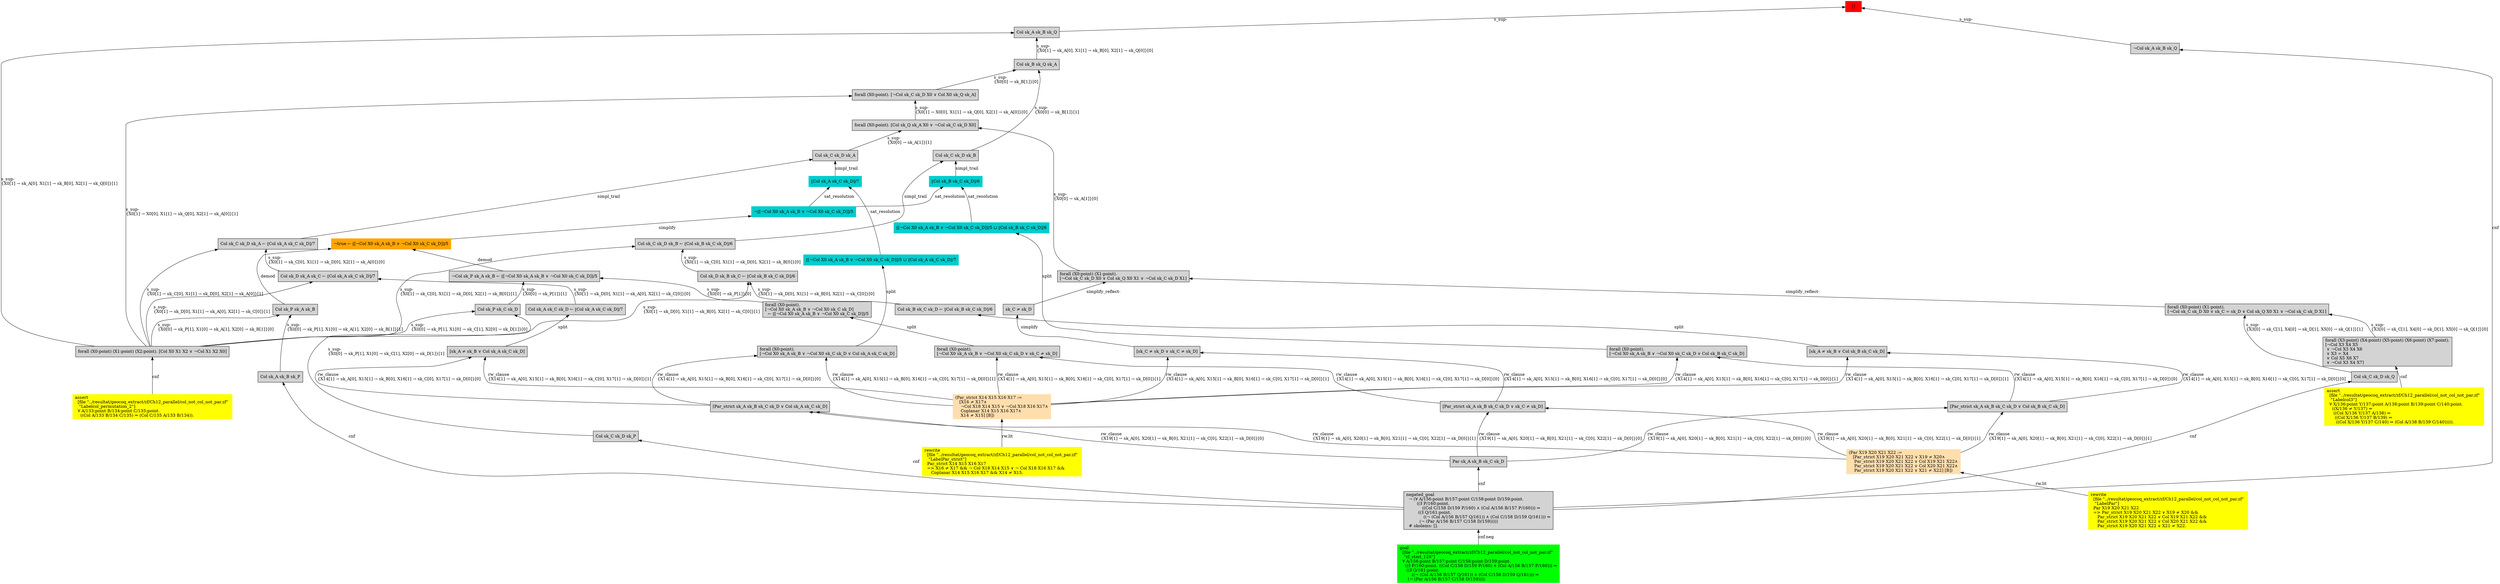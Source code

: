 digraph "unsat_graph" {
  vertex_0 [color=red, label="[]", shape=box, style=filled];
  vertex_0 -> vertex_1 [label="s_sup-\l", dir="back"];
  vertex_1 [shape=box, label="¬Col sk_A sk_B sk_Q\l", style=filled];
  vertex_1 -> vertex_2 [label="cnf", dir="back"];
  vertex_2 [shape=box, label="negated_goal\l  ¬ (∀ A/156:point B/157:point C/158:point D/159:point.\l        ((∃ P/160:point.\l            ((Col C/158 D/159 P/160) ∧ (Col A/156 B/157 P/160))) ⇒\l         ((∃ Q/161:point.\l             ((¬ (Col A/156 B/157 Q/161)) ∧ (Col C/158 D/159 Q/161))) ⇒\l          (¬ (Par A/156 B/157 C/158 D/159)))))\l  # skolems: [].\l", style=filled];
  vertex_2 -> vertex_3 [label="cnf.neg", dir="back"];
  vertex_3 [color=green, shape=box, label="goal\l  [file \"../resultat/geocoq_extract/zf/Ch12_parallel/col_not_col_not_par.zf\" \l   \"zf_stmt_128\"]\l  ∀ A/156:point B/157:point C/158:point D/159:point.\l    ((∃ P/160:point. ((Col C/158 D/159 P/160) ∧ (Col A/156 B/157 P/160))) ⇒\l     ((∃ Q/161:point.\l         ((¬ (Col A/156 B/157 Q/161)) ∧ (Col C/158 D/159 Q/161))) ⇒\l      (¬ (Par A/156 B/157 C/158 D/159)))).\l", style=filled];
  vertex_0 -> vertex_4 [label="s_sup-\l", dir="back"];
  vertex_4 [shape=box, label="Col sk_A sk_B sk_Q\l", style=filled];
  vertex_4 -> vertex_5 [label="s_sup-\l\{X0[1] → sk_A[0], X1[1] → sk_B[0], X2[1] → sk_Q[0]\}[1]\l", dir="back"];
  vertex_5 [shape=box, label="forall (X0:point) (X1:point) (X2:point). [Col X0 X1 X2 ∨ ¬Col X1 X2 X0]\l", style=filled];
  vertex_5 -> vertex_6 [label="cnf", dir="back"];
  vertex_6 [color=yellow, shape=box, label="assert\l  [file \"../resultat/geocoq_extract/zf/Ch12_parallel/col_not_col_not_par.zf\" \l   \"Labelcol_permutation_2\"]\l  ∀ A/133:point B/134:point C/135:point.\l    ((Col A/133 B/134 C/135) ⇒ (Col C/135 A/133 B/134)).\l", style=filled];
  vertex_4 -> vertex_7 [label="s_sup-\l\{X0[1] → sk_A[0], X1[1] → sk_B[0], X2[1] → sk_Q[0]\}[0]\l", dir="back"];
  vertex_7 [shape=box, label="Col sk_B sk_Q sk_A\l", style=filled];
  vertex_7 -> vertex_8 [label="s_sup-\l\{X0[0] → sk_B[1]\}[0]\l", dir="back"];
  vertex_8 [shape=box, label="forall (X0:point). [¬Col sk_C sk_D X0 ∨ Col X0 sk_Q sk_A]\l", style=filled];
  vertex_8 -> vertex_5 [label="s_sup-\l\{X0[1] → X0[0], X1[1] → sk_Q[0], X2[1] → sk_A[0]\}[1]\l", dir="back"];
  vertex_8 -> vertex_9 [label="s_sup-\l\{X0[1] → X0[0], X1[1] → sk_Q[0], X2[1] → sk_A[0]\}[0]\l", dir="back"];
  vertex_9 [shape=box, label="forall (X0:point). [Col sk_Q sk_A X0 ∨ ¬Col sk_C sk_D X0]\l", style=filled];
  vertex_9 -> vertex_10 [label="s_sup-\l\{X0[0] → sk_A[1]\}[0]\l", dir="back"];
  vertex_10 [shape=box, label="forall (X0:point) (X1:point).\l[¬Col sk_C sk_D X0 ∨ Col sk_Q X0 X1 ∨ ¬Col sk_C sk_D X1]\l", style=filled];
  vertex_10 -> vertex_11 [label="simplify_reflect-", dir="back"];
  vertex_11 [shape=box, label="sk_C ≠ sk_D\l", style=filled];
  vertex_11 -> vertex_12 [label="simplify", dir="back"];
  vertex_12 [shape=box, label="[sk_C ≠ sk_D ∨ sk_C ≠ sk_D]\l", style=filled];
  vertex_12 -> vertex_13 [label="rw_clause\l\{X14[1] → sk_A[0], X15[1] → sk_B[0], X16[1] → sk_C[0], X17[1] → sk_D[0]\}[1]\l", dir="back"];
  vertex_13 [color=navajowhite, shape=box, label="(Par_strict X14 X15 X16 X17 :=\l   [X16 ≠ X17∧\l    ¬Col X18 X14 X15 ∨ ¬Col X18 X16 X17∧\l    Coplanar X14 X15 X16 X17∧\l    X14 ≠ X15] [B])\l", style=filled];
  vertex_13 -> vertex_14 [label="rw.lit", dir="back"];
  vertex_14 [color=yellow, shape=box, label="rewrite\l  [file \"../resultat/geocoq_extract/zf/Ch12_parallel/col_not_col_not_par.zf\" \l   \"LabelPar_strict\"]\l  Par_strict X14 X15 X16 X17\l  =\> X16 ≠ X17 && ¬ Col X18 X14 X15 ∨ ¬ Col X18 X16 X17 && \l     Coplanar X14 X15 X16 X17 && X14 ≠ X15.\l", style=filled];
  vertex_12 -> vertex_15 [label="rw_clause\l\{X14[1] → sk_A[0], X15[1] → sk_B[0], X16[1] → sk_C[0], X17[1] → sk_D[0]\}[0]\l", dir="back"];
  vertex_15 [shape=box, label="[Par_strict sk_A sk_B sk_C sk_D ∨ sk_C ≠ sk_D]\l", style=filled];
  vertex_15 -> vertex_16 [label="rw_clause\l\{X19[1] → sk_A[0], X20[1] → sk_B[0], X21[1] → sk_C[0], X22[1] → sk_D[0]\}[1]\l", dir="back"];
  vertex_16 [color=navajowhite, shape=box, label="(Par X19 X20 X21 X22 :=\l   [Par_strict X19 X20 X21 X22 ∨ X19 ≠ X20∧\l    Par_strict X19 X20 X21 X22 ∨ Col X19 X21 X22∧\l    Par_strict X19 X20 X21 X22 ∨ Col X20 X21 X22∧\l    Par_strict X19 X20 X21 X22 ∨ X21 ≠ X22] [B])\l", style=filled];
  vertex_16 -> vertex_17 [label="rw.lit", dir="back"];
  vertex_17 [color=yellow, shape=box, label="rewrite\l  [file \"../resultat/geocoq_extract/zf/Ch12_parallel/col_not_col_not_par.zf\" \l   \"LabelPar\"]\l  Par X19 X20 X21 X22\l  =\> Par_strict X19 X20 X21 X22 ∨ X19 ≠ X20 && \l     Par_strict X19 X20 X21 X22 ∨ Col X19 X21 X22 && \l     Par_strict X19 X20 X21 X22 ∨ Col X20 X21 X22 && \l     Par_strict X19 X20 X21 X22 ∨ X21 ≠ X22.\l", style=filled];
  vertex_15 -> vertex_18 [label="rw_clause\l\{X19[1] → sk_A[0], X20[1] → sk_B[0], X21[1] → sk_C[0], X22[1] → sk_D[0]\}[0]\l", dir="back"];
  vertex_18 [shape=box, label="Par sk_A sk_B sk_C sk_D\l", style=filled];
  vertex_18 -> vertex_2 [label="cnf", dir="back"];
  vertex_10 -> vertex_19 [label="simplify_reflect-", dir="back"];
  vertex_19 [shape=box, label="forall (X0:point) (X1:point).\l[¬Col sk_C sk_D X0 ∨ sk_C = sk_D ∨ Col sk_Q X0 X1 ∨ ¬Col sk_C sk_D X1]\l", style=filled];
  vertex_19 -> vertex_20 [label="s_sup-\l\{X3[0] → sk_C[1], X4[0] → sk_D[1], X5[0] → sk_Q[1]\}[0]\l", dir="back"];
  vertex_20 [shape=box, label="forall (X3:point) (X4:point) (X5:point) (X6:point) (X7:point).\l[¬Col X3 X4 X5\l ∨ ¬Col X3 X4 X6\l ∨ X3 = X4\l ∨ Col X5 X6 X7\l ∨ ¬Col X3 X4 X7]\l", style=filled];
  vertex_20 -> vertex_21 [label="cnf", dir="back"];
  vertex_21 [color=yellow, shape=box, label="assert\l  [file \"../resultat/geocoq_extract/zf/Ch12_parallel/col_not_col_not_par.zf\" \l   \"Labelcol3\"]\l  ∀ X/136:point Y/137:point A/138:point B/139:point C/140:point.\l    ((X/136 ≠ Y/137) ⇒\l     ((Col X/136 Y/137 A/138) ⇒\l      ((Col X/136 Y/137 B/139) ⇒\l       ((Col X/136 Y/137 C/140) ⇒ (Col A/138 B/139 C/140))))).\l", style=filled];
  vertex_19 -> vertex_22 [label="s_sup-\l\{X3[0] → sk_C[1], X4[0] → sk_D[1], X5[0] → sk_Q[1]\}[1]\l", dir="back"];
  vertex_22 [shape=box, label="Col sk_C sk_D sk_Q\l", style=filled];
  vertex_22 -> vertex_2 [label="cnf", dir="back"];
  vertex_9 -> vertex_23 [label="s_sup-\l\{X0[0] → sk_A[1]\}[1]\l", dir="back"];
  vertex_23 [shape=box, label="Col sk_C sk_D sk_A\l", style=filled];
  vertex_23 -> vertex_24 [label="simpl_trail", dir="back"];
  vertex_24 [color=cyan3, shape=box, label="⟦Col sk_A sk_C sk_D⟧/7\l", style=filled];
  vertex_24 -> vertex_25 [label="sat_resolution", dir="back"];
  vertex_25 [color=cyan3, shape=box, label="¬⟦[¬Col X0 sk_A sk_B ∨ ¬Col X0 sk_C sk_D]⟧/5\l", style=filled];
  vertex_25 -> vertex_26 [label="simplify", dir="back"];
  vertex_26 [color=orange, shape=box, label="¬true ← ⟦[¬Col X0 sk_A sk_B ∨ ¬Col X0 sk_C sk_D]⟧/5\l", style=filled];
  vertex_26 -> vertex_27 [label="demod", dir="back"];
  vertex_27 [shape=box, label="Col sk_P sk_A sk_B\l", style=filled];
  vertex_27 -> vertex_5 [label="s_sup-\l\{X0[0] → sk_P[1], X1[0] → sk_A[1], X2[0] → sk_B[1]\}[0]\l", dir="back"];
  vertex_27 -> vertex_28 [label="s_sup-\l\{X0[0] → sk_P[1], X1[0] → sk_A[1], X2[0] → sk_B[1]\}[1]\l", dir="back"];
  vertex_28 [shape=box, label="Col sk_A sk_B sk_P\l", style=filled];
  vertex_28 -> vertex_2 [label="cnf", dir="back"];
  vertex_26 -> vertex_29 [label="demod", dir="back"];
  vertex_29 [shape=box, label="¬Col sk_P sk_A sk_B ← ⟦[¬Col X0 sk_A sk_B ∨ ¬Col X0 sk_C sk_D]⟧/5\l", style=filled];
  vertex_29 -> vertex_30 [label="s_sup-\l\{X0[0] → sk_P[1]\}[0]\l", dir="back"];
  vertex_30 [shape=box, label="forall (X0:point).\l[¬Col X0 sk_A sk_B ∨ ¬Col X0 sk_C sk_D]\l  ← ⟦[¬Col X0 sk_A sk_B ∨ ¬Col X0 sk_C sk_D]⟧/5\l", style=filled];
  vertex_30 -> vertex_31 [label="split", dir="back"];
  vertex_31 [shape=box, label="forall (X0:point).\l[¬Col X0 sk_A sk_B ∨ ¬Col X0 sk_C sk_D ∨ sk_C ≠ sk_D]\l", style=filled];
  vertex_31 -> vertex_13 [label="rw_clause\l\{X14[1] → sk_A[0], X15[1] → sk_B[0], X16[1] → sk_C[0], X17[1] → sk_D[0]\}[1]\l", dir="back"];
  vertex_31 -> vertex_15 [label="rw_clause\l\{X14[1] → sk_A[0], X15[1] → sk_B[0], X16[1] → sk_C[0], X17[1] → sk_D[0]\}[0]\l", dir="back"];
  vertex_29 -> vertex_32 [label="s_sup-\l\{X0[0] → sk_P[1]\}[1]\l", dir="back"];
  vertex_32 [shape=box, label="Col sk_P sk_C sk_D\l", style=filled];
  vertex_32 -> vertex_5 [label="s_sup-\l\{X0[0] → sk_P[1], X1[0] → sk_C[1], X2[0] → sk_D[1]\}[0]\l", dir="back"];
  vertex_32 -> vertex_33 [label="s_sup-\l\{X0[0] → sk_P[1], X1[0] → sk_C[1], X2[0] → sk_D[1]\}[1]\l", dir="back"];
  vertex_33 [shape=box, label="Col sk_C sk_D sk_P\l", style=filled];
  vertex_33 -> vertex_2 [label="cnf", dir="back"];
  vertex_24 -> vertex_34 [label="sat_resolution", dir="back"];
  vertex_34 [color=cyan3, shape=box, label="⟦[¬Col X0 sk_A sk_B ∨ ¬Col X0 sk_C sk_D]⟧/5 ⊔ ⟦Col sk_A sk_C sk_D⟧/7\l", style=filled];
  vertex_34 -> vertex_35 [label="split", dir="back"];
  vertex_35 [shape=box, label="forall (X0:point).\l[¬Col X0 sk_A sk_B ∨ ¬Col X0 sk_C sk_D ∨ Col sk_A sk_C sk_D]\l", style=filled];
  vertex_35 -> vertex_13 [label="rw_clause\l\{X14[1] → sk_A[0], X15[1] → sk_B[0], X16[1] → sk_C[0], X17[1] → sk_D[0]\}[1]\l", dir="back"];
  vertex_35 -> vertex_36 [label="rw_clause\l\{X14[1] → sk_A[0], X15[1] → sk_B[0], X16[1] → sk_C[0], X17[1] → sk_D[0]\}[0]\l", dir="back"];
  vertex_36 [shape=box, label="[Par_strict sk_A sk_B sk_C sk_D ∨ Col sk_A sk_C sk_D]\l", style=filled];
  vertex_36 -> vertex_16 [label="rw_clause\l\{X19[1] → sk_A[0], X20[1] → sk_B[0], X21[1] → sk_C[0], X22[1] → sk_D[0]\}[1]\l", dir="back"];
  vertex_36 -> vertex_18 [label="rw_clause\l\{X19[1] → sk_A[0], X20[1] → sk_B[0], X21[1] → sk_C[0], X22[1] → sk_D[0]\}[0]\l", dir="back"];
  vertex_23 -> vertex_37 [label="simpl_trail", dir="back"];
  vertex_37 [shape=box, label="Col sk_C sk_D sk_A ← ⟦Col sk_A sk_C sk_D⟧/7\l", style=filled];
  vertex_37 -> vertex_5 [label="s_sup-\l\{X0[1] → sk_C[0], X1[1] → sk_D[0], X2[1] → sk_A[0]\}[1]\l", dir="back"];
  vertex_37 -> vertex_38 [label="s_sup-\l\{X0[1] → sk_C[0], X1[1] → sk_D[0], X2[1] → sk_A[0]\}[0]\l", dir="back"];
  vertex_38 [shape=box, label="Col sk_D sk_A sk_C ← ⟦Col sk_A sk_C sk_D⟧/7\l", style=filled];
  vertex_38 -> vertex_5 [label="s_sup-\l\{X0[1] → sk_D[0], X1[1] → sk_A[0], X2[1] → sk_C[0]\}[1]\l", dir="back"];
  vertex_38 -> vertex_39 [label="s_sup-\l\{X0[1] → sk_D[0], X1[1] → sk_A[0], X2[1] → sk_C[0]\}[0]\l", dir="back"];
  vertex_39 [shape=box, label="Col sk_A sk_C sk_D ← ⟦Col sk_A sk_C sk_D⟧/7\l", style=filled];
  vertex_39 -> vertex_40 [label="split", dir="back"];
  vertex_40 [shape=box, label="[sk_A ≠ sk_B ∨ Col sk_A sk_C sk_D]\l", style=filled];
  vertex_40 -> vertex_13 [label="rw_clause\l\{X14[1] → sk_A[0], X15[1] → sk_B[0], X16[1] → sk_C[0], X17[1] → sk_D[0]\}[1]\l", dir="back"];
  vertex_40 -> vertex_36 [label="rw_clause\l\{X14[1] → sk_A[0], X15[1] → sk_B[0], X16[1] → sk_C[0], X17[1] → sk_D[0]\}[0]\l", dir="back"];
  vertex_7 -> vertex_41 [label="s_sup-\l\{X0[0] → sk_B[1]\}[1]\l", dir="back"];
  vertex_41 [shape=box, label="Col sk_C sk_D sk_B\l", style=filled];
  vertex_41 -> vertex_42 [label="simpl_trail", dir="back"];
  vertex_42 [color=cyan3, shape=box, label="⟦Col sk_B sk_C sk_D⟧/6\l", style=filled];
  vertex_42 -> vertex_25 [label="sat_resolution", dir="back"];
  vertex_42 -> vertex_43 [label="sat_resolution", dir="back"];
  vertex_43 [color=cyan3, shape=box, label="⟦[¬Col X0 sk_A sk_B ∨ ¬Col X0 sk_C sk_D]⟧/5 ⊔ ⟦Col sk_B sk_C sk_D⟧/6\l", style=filled];
  vertex_43 -> vertex_44 [label="split", dir="back"];
  vertex_44 [shape=box, label="forall (X0:point).\l[¬Col X0 sk_A sk_B ∨ ¬Col X0 sk_C sk_D ∨ Col sk_B sk_C sk_D]\l", style=filled];
  vertex_44 -> vertex_13 [label="rw_clause\l\{X14[1] → sk_A[0], X15[1] → sk_B[0], X16[1] → sk_C[0], X17[1] → sk_D[0]\}[1]\l", dir="back"];
  vertex_44 -> vertex_45 [label="rw_clause\l\{X14[1] → sk_A[0], X15[1] → sk_B[0], X16[1] → sk_C[0], X17[1] → sk_D[0]\}[0]\l", dir="back"];
  vertex_45 [shape=box, label="[Par_strict sk_A sk_B sk_C sk_D ∨ Col sk_B sk_C sk_D]\l", style=filled];
  vertex_45 -> vertex_16 [label="rw_clause\l\{X19[1] → sk_A[0], X20[1] → sk_B[0], X21[1] → sk_C[0], X22[1] → sk_D[0]\}[1]\l", dir="back"];
  vertex_45 -> vertex_18 [label="rw_clause\l\{X19[1] → sk_A[0], X20[1] → sk_B[0], X21[1] → sk_C[0], X22[1] → sk_D[0]\}[0]\l", dir="back"];
  vertex_41 -> vertex_46 [label="simpl_trail", dir="back"];
  vertex_46 [shape=box, label="Col sk_C sk_D sk_B ← ⟦Col sk_B sk_C sk_D⟧/6\l", style=filled];
  vertex_46 -> vertex_5 [label="s_sup-\l\{X0[1] → sk_C[0], X1[1] → sk_D[0], X2[1] → sk_B[0]\}[1]\l", dir="back"];
  vertex_46 -> vertex_47 [label="s_sup-\l\{X0[1] → sk_C[0], X1[1] → sk_D[0], X2[1] → sk_B[0]\}[0]\l", dir="back"];
  vertex_47 [shape=box, label="Col sk_D sk_B sk_C ← ⟦Col sk_B sk_C sk_D⟧/6\l", style=filled];
  vertex_47 -> vertex_5 [label="s_sup-\l\{X0[1] → sk_D[0], X1[1] → sk_B[0], X2[1] → sk_C[0]\}[1]\l", dir="back"];
  vertex_47 -> vertex_48 [label="s_sup-\l\{X0[1] → sk_D[0], X1[1] → sk_B[0], X2[1] → sk_C[0]\}[0]\l", dir="back"];
  vertex_48 [shape=box, label="Col sk_B sk_C sk_D ← ⟦Col sk_B sk_C sk_D⟧/6\l", style=filled];
  vertex_48 -> vertex_49 [label="split", dir="back"];
  vertex_49 [shape=box, label="[sk_A ≠ sk_B ∨ Col sk_B sk_C sk_D]\l", style=filled];
  vertex_49 -> vertex_13 [label="rw_clause\l\{X14[1] → sk_A[0], X15[1] → sk_B[0], X16[1] → sk_C[0], X17[1] → sk_D[0]\}[1]\l", dir="back"];
  vertex_49 -> vertex_45 [label="rw_clause\l\{X14[1] → sk_A[0], X15[1] → sk_B[0], X16[1] → sk_C[0], X17[1] → sk_D[0]\}[0]\l", dir="back"];
  }


